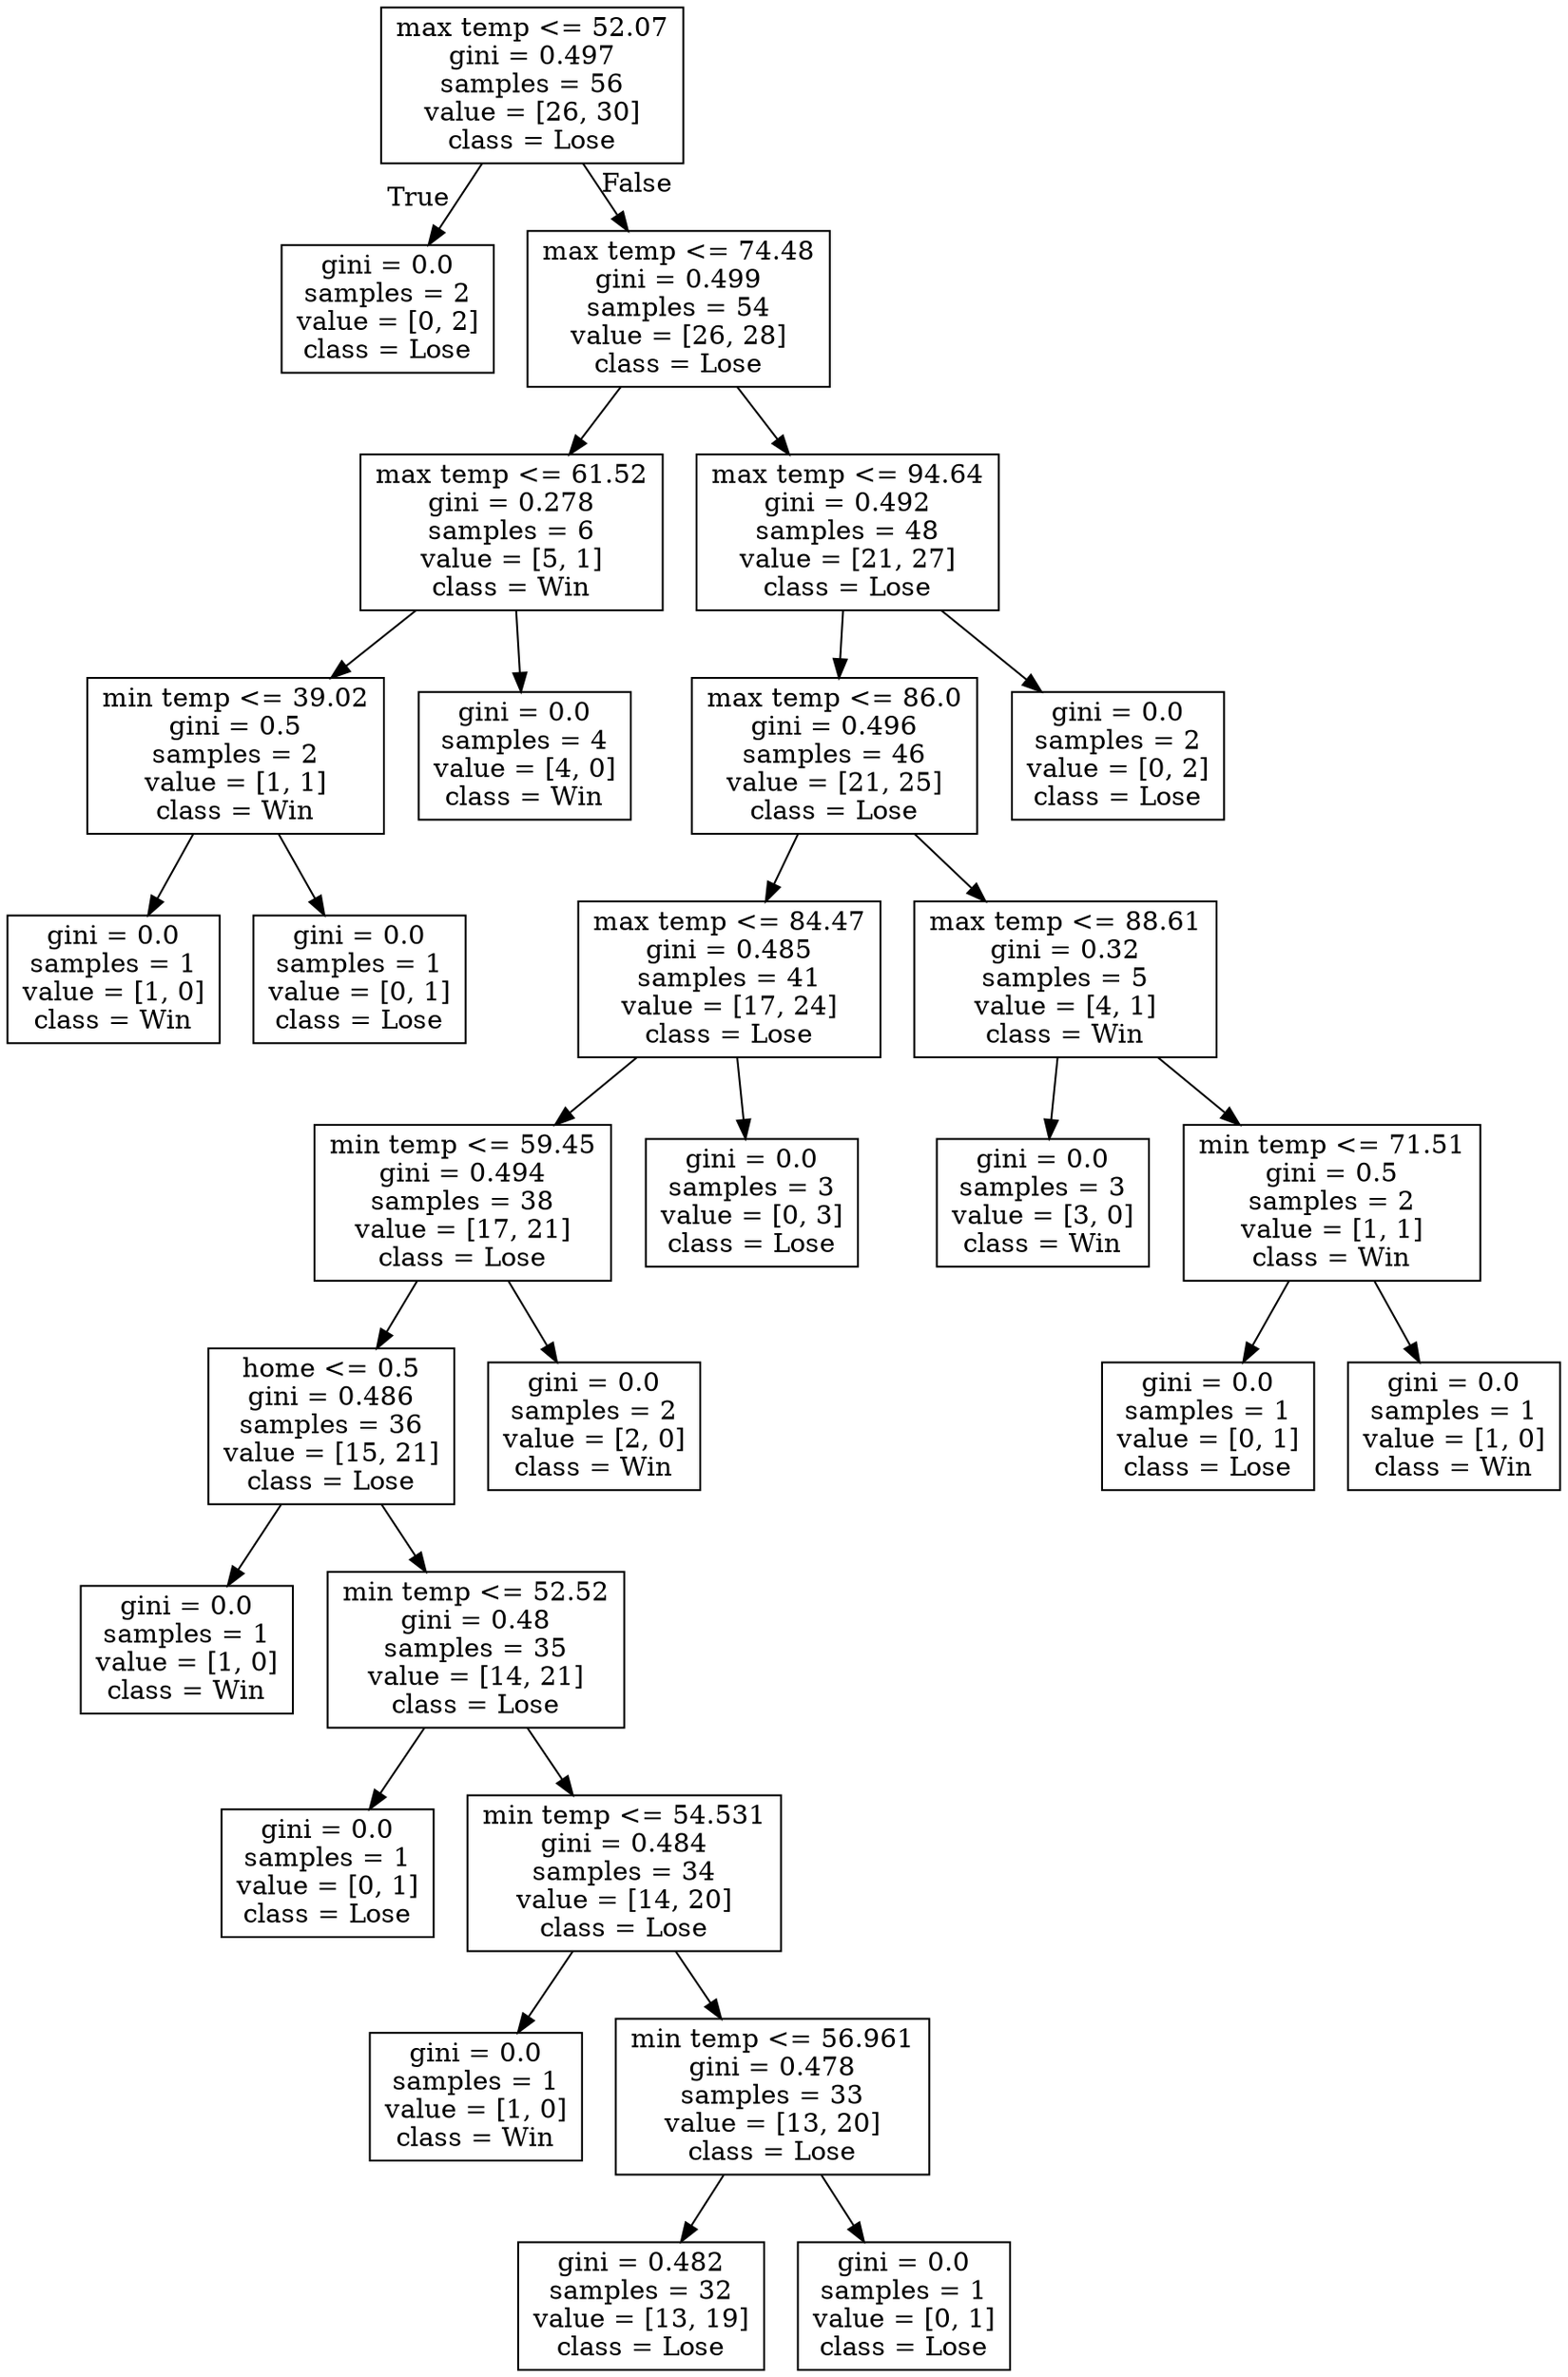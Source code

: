digraph Tree {
node [shape=box] ;
0 [label="max temp <= 52.07\ngini = 0.497\nsamples = 56\nvalue = [26, 30]\nclass = Lose"] ;
1 [label="gini = 0.0\nsamples = 2\nvalue = [0, 2]\nclass = Lose"] ;
0 -> 1 [labeldistance=2.5, labelangle=45, headlabel="True"] ;
2 [label="max temp <= 74.48\ngini = 0.499\nsamples = 54\nvalue = [26, 28]\nclass = Lose"] ;
0 -> 2 [labeldistance=2.5, labelangle=-45, headlabel="False"] ;
3 [label="max temp <= 61.52\ngini = 0.278\nsamples = 6\nvalue = [5, 1]\nclass = Win"] ;
2 -> 3 ;
4 [label="min temp <= 39.02\ngini = 0.5\nsamples = 2\nvalue = [1, 1]\nclass = Win"] ;
3 -> 4 ;
5 [label="gini = 0.0\nsamples = 1\nvalue = [1, 0]\nclass = Win"] ;
4 -> 5 ;
6 [label="gini = 0.0\nsamples = 1\nvalue = [0, 1]\nclass = Lose"] ;
4 -> 6 ;
7 [label="gini = 0.0\nsamples = 4\nvalue = [4, 0]\nclass = Win"] ;
3 -> 7 ;
8 [label="max temp <= 94.64\ngini = 0.492\nsamples = 48\nvalue = [21, 27]\nclass = Lose"] ;
2 -> 8 ;
9 [label="max temp <= 86.0\ngini = 0.496\nsamples = 46\nvalue = [21, 25]\nclass = Lose"] ;
8 -> 9 ;
10 [label="max temp <= 84.47\ngini = 0.485\nsamples = 41\nvalue = [17, 24]\nclass = Lose"] ;
9 -> 10 ;
11 [label="min temp <= 59.45\ngini = 0.494\nsamples = 38\nvalue = [17, 21]\nclass = Lose"] ;
10 -> 11 ;
12 [label="home <= 0.5\ngini = 0.486\nsamples = 36\nvalue = [15, 21]\nclass = Lose"] ;
11 -> 12 ;
13 [label="gini = 0.0\nsamples = 1\nvalue = [1, 0]\nclass = Win"] ;
12 -> 13 ;
14 [label="min temp <= 52.52\ngini = 0.48\nsamples = 35\nvalue = [14, 21]\nclass = Lose"] ;
12 -> 14 ;
15 [label="gini = 0.0\nsamples = 1\nvalue = [0, 1]\nclass = Lose"] ;
14 -> 15 ;
16 [label="min temp <= 54.531\ngini = 0.484\nsamples = 34\nvalue = [14, 20]\nclass = Lose"] ;
14 -> 16 ;
17 [label="gini = 0.0\nsamples = 1\nvalue = [1, 0]\nclass = Win"] ;
16 -> 17 ;
18 [label="min temp <= 56.961\ngini = 0.478\nsamples = 33\nvalue = [13, 20]\nclass = Lose"] ;
16 -> 18 ;
19 [label="gini = 0.482\nsamples = 32\nvalue = [13, 19]\nclass = Lose"] ;
18 -> 19 ;
20 [label="gini = 0.0\nsamples = 1\nvalue = [0, 1]\nclass = Lose"] ;
18 -> 20 ;
21 [label="gini = 0.0\nsamples = 2\nvalue = [2, 0]\nclass = Win"] ;
11 -> 21 ;
22 [label="gini = 0.0\nsamples = 3\nvalue = [0, 3]\nclass = Lose"] ;
10 -> 22 ;
23 [label="max temp <= 88.61\ngini = 0.32\nsamples = 5\nvalue = [4, 1]\nclass = Win"] ;
9 -> 23 ;
24 [label="gini = 0.0\nsamples = 3\nvalue = [3, 0]\nclass = Win"] ;
23 -> 24 ;
25 [label="min temp <= 71.51\ngini = 0.5\nsamples = 2\nvalue = [1, 1]\nclass = Win"] ;
23 -> 25 ;
26 [label="gini = 0.0\nsamples = 1\nvalue = [0, 1]\nclass = Lose"] ;
25 -> 26 ;
27 [label="gini = 0.0\nsamples = 1\nvalue = [1, 0]\nclass = Win"] ;
25 -> 27 ;
28 [label="gini = 0.0\nsamples = 2\nvalue = [0, 2]\nclass = Lose"] ;
8 -> 28 ;
}